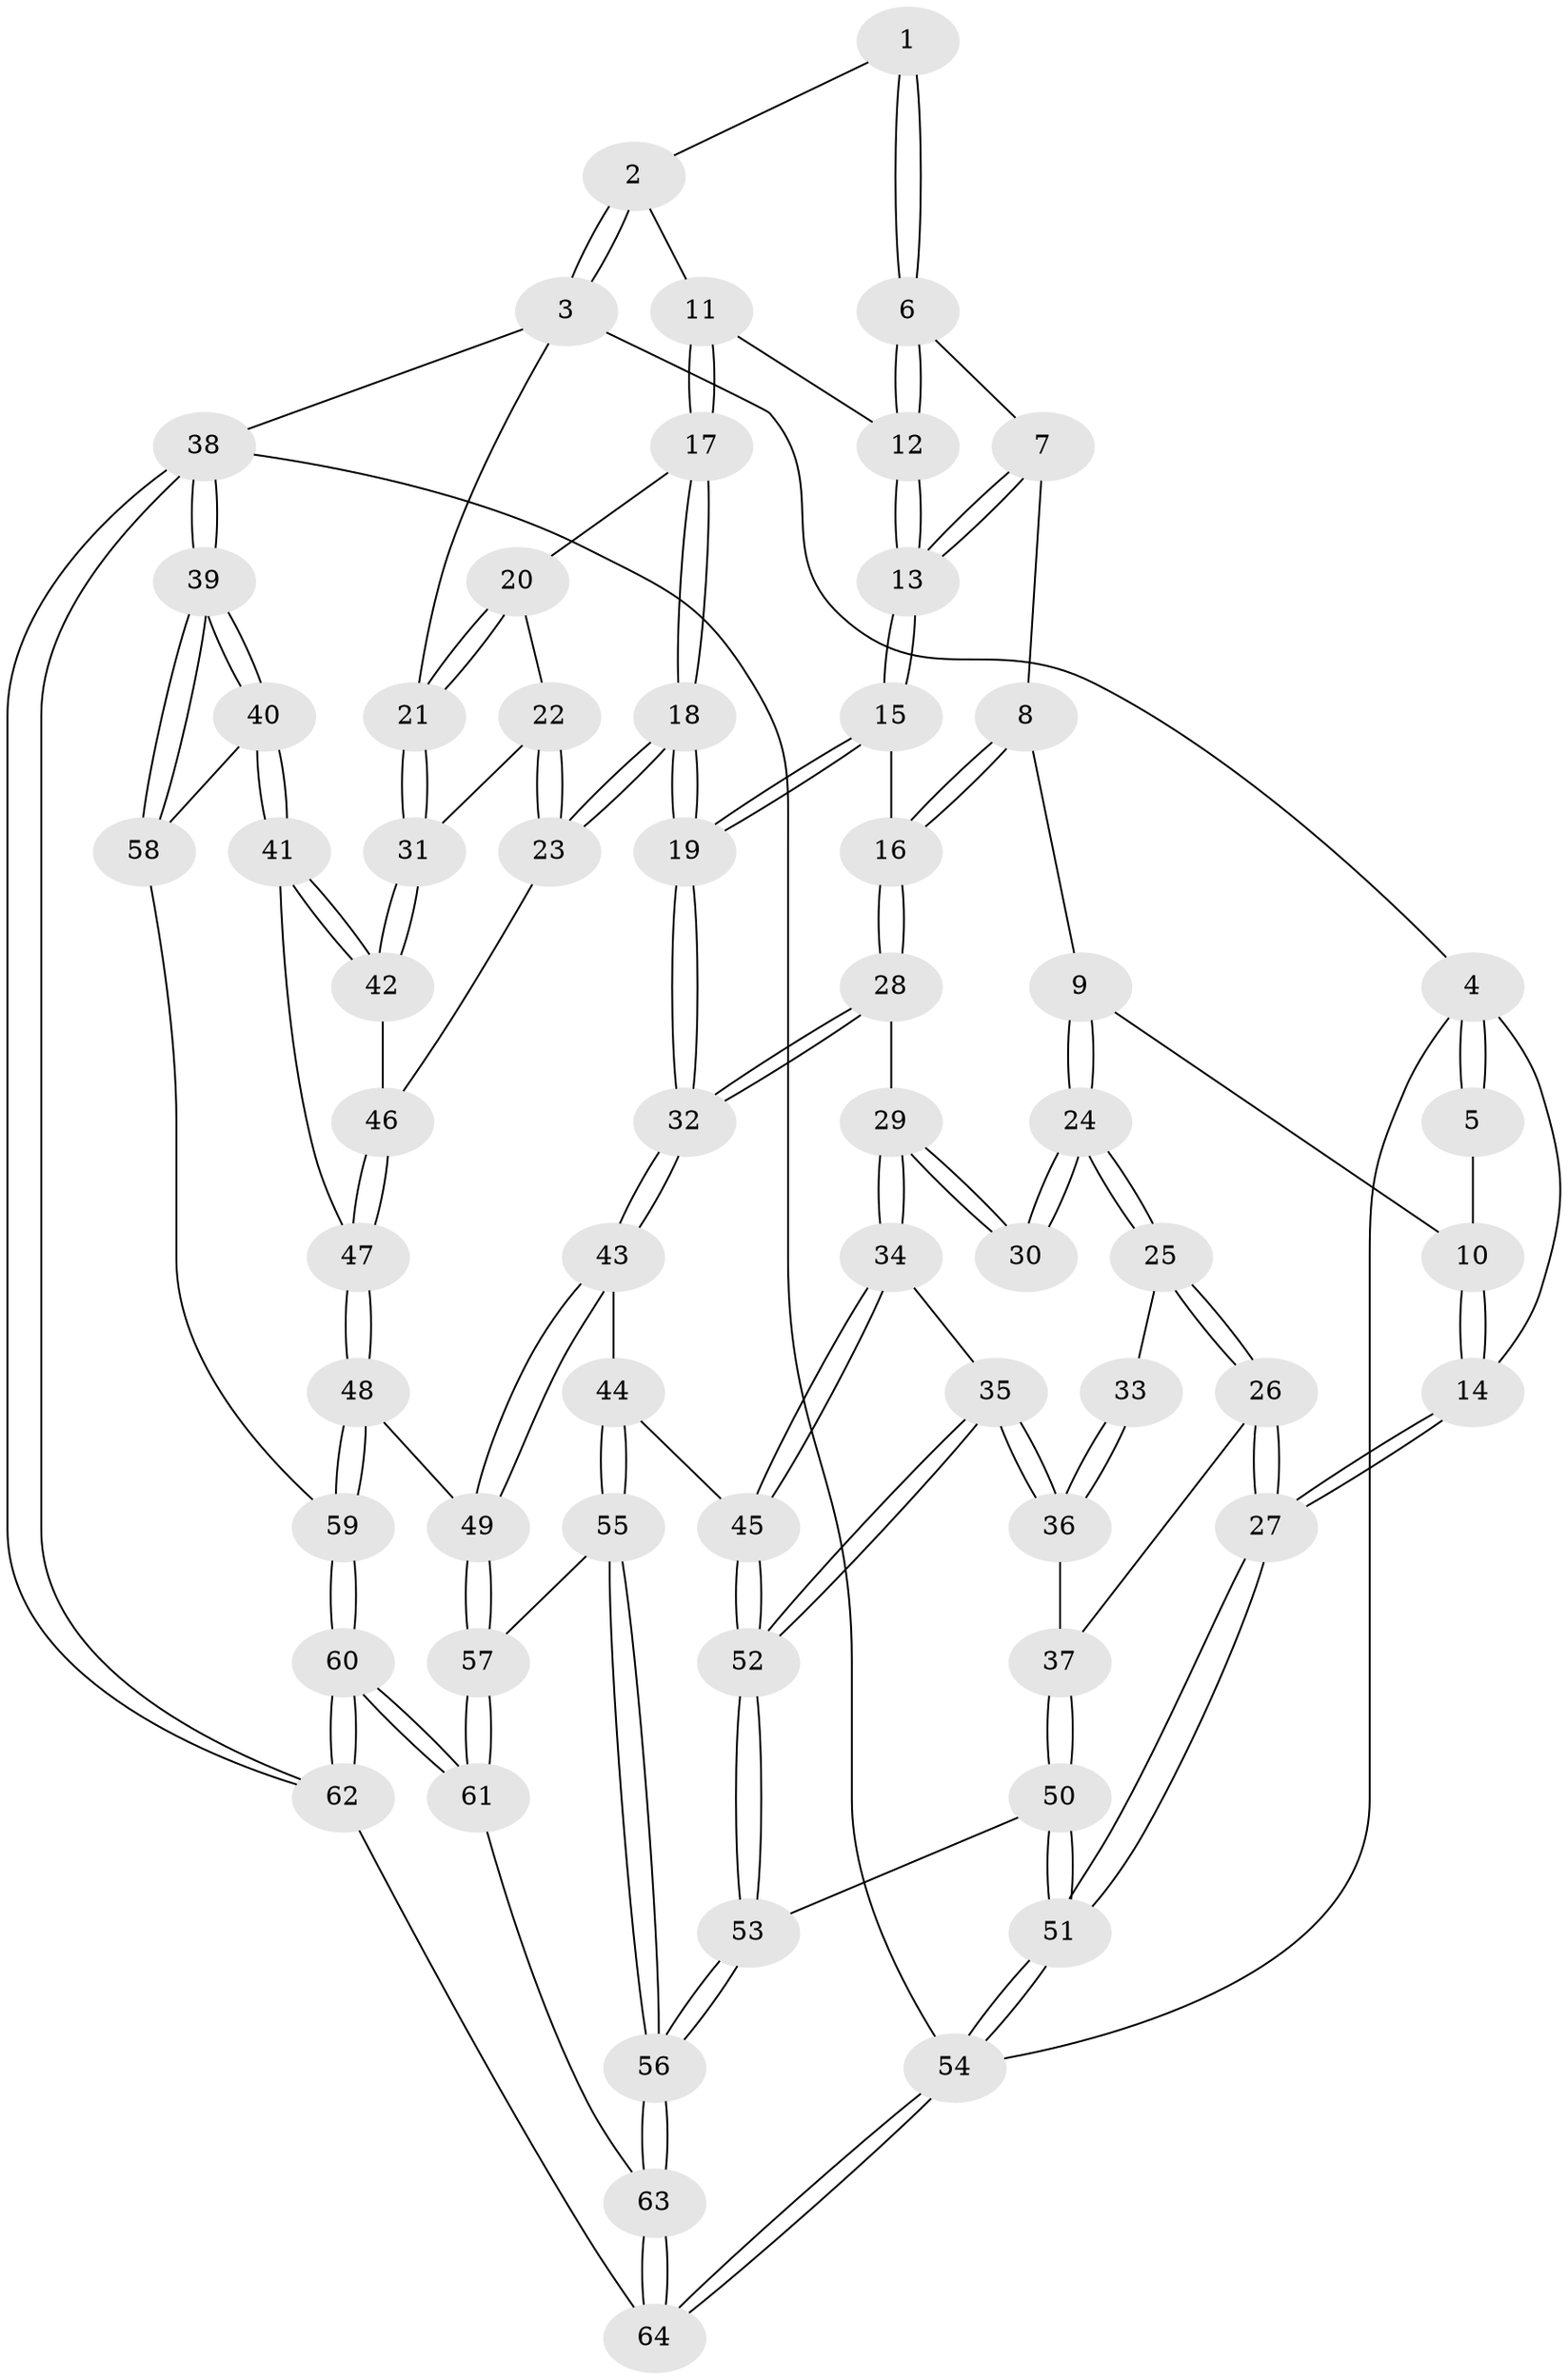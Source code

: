// coarse degree distribution, {5: 0.36363636363636365, 4: 0.3181818181818182, 6: 0.18181818181818182, 2: 0.045454545454545456, 3: 0.06818181818181818, 7: 0.022727272727272728}
// Generated by graph-tools (version 1.1) at 2025/21/03/04/25 18:21:24]
// undirected, 64 vertices, 157 edges
graph export_dot {
graph [start="1"]
  node [color=gray90,style=filled];
  1 [pos="+0.4945289736687388+0"];
  2 [pos="+0.6314655484848223+0"];
  3 [pos="+1+0"];
  4 [pos="+0+0"];
  5 [pos="+0.1464393082145863+0"];
  6 [pos="+0.48633203571432443+0"];
  7 [pos="+0.4193100215511682+0.014571653414014585"];
  8 [pos="+0.30840608694665167+0.11665823979836924"];
  9 [pos="+0.22835569265799946+0.12890121267768115"];
  10 [pos="+0.19944688992186246+0.0938948002703589"];
  11 [pos="+0.6822628341314657+0.1401466692259788"];
  12 [pos="+0.5840725383888583+0.10573607064208794"];
  13 [pos="+0.49389616821681415+0.179579802433242"];
  14 [pos="+0+0.1352642521215167"];
  15 [pos="+0.4881637131785285+0.21159393457000503"];
  16 [pos="+0.41795405838201793+0.2345781941047269"];
  17 [pos="+0.6899759990505909+0.14803748655417814"];
  18 [pos="+0.6339412990795935+0.3254539330830892"];
  19 [pos="+0.6291904233197175+0.32760892781624956"];
  20 [pos="+0.7142983911465719+0.14196521586484007"];
  21 [pos="+1+0"];
  22 [pos="+0.8303630441011683+0.21906950224405136"];
  23 [pos="+0.7830792503261493+0.353768252088295"];
  24 [pos="+0.21880165915722635+0.17117036142350128"];
  25 [pos="+0.06360729013502221+0.2735222040696975"];
  26 [pos="+0+0.30459842938384174"];
  27 [pos="+0+0.24929549744405075"];
  28 [pos="+0.36109137132669167+0.32139403790300125"];
  29 [pos="+0.324971801631058+0.32625323435539694"];
  30 [pos="+0.26147745702044506+0.28184287882915937"];
  31 [pos="+1+0"];
  32 [pos="+0.5304613105068344+0.49303163600704875"];
  33 [pos="+0.2081145065800896+0.3153658475447052"];
  34 [pos="+0.2825220216682709+0.4081626305381737"];
  35 [pos="+0.23123473377024445+0.4388037416933937"];
  36 [pos="+0.16517448360377016+0.3973393217305619"];
  37 [pos="+0.07199180670373449+0.39767393870908213"];
  38 [pos="+1+1"];
  39 [pos="+1+1"];
  40 [pos="+1+0.5372625094544575"];
  41 [pos="+1+0.5220116144725903"];
  42 [pos="+1+0.24967079722823182"];
  43 [pos="+0.5274733485514571+0.5239275437421815"];
  44 [pos="+0.4727063704600873+0.547046987925047"];
  45 [pos="+0.4066071907327262+0.5439805158092936"];
  46 [pos="+0.7848669605569235+0.3552442181265099"];
  47 [pos="+0.832709263023636+0.46662509612603437"];
  48 [pos="+0.7076129046806393+0.6461286379135608"];
  49 [pos="+0.5998698772545292+0.5935799145556822"];
  50 [pos="+0.10308737385698104+0.6707430693010599"];
  51 [pos="+0+0.6857284257728412"];
  52 [pos="+0.21673797509778517+0.5942141528672972"];
  53 [pos="+0.12864716896859127+0.6799506305514412"];
  54 [pos="+0+1"];
  55 [pos="+0.3542257569493893+0.8009546151340149"];
  56 [pos="+0.2317333863153444+0.839988460489255"];
  57 [pos="+0.47659422221885406+0.8270294618978483"];
  58 [pos="+0.7964723604427726+0.6843084328427554"];
  59 [pos="+0.7296949299640665+0.6812164475046064"];
  60 [pos="+0.6928598379090013+0.9886402284697329"];
  61 [pos="+0.5925259683590604+0.9280527098648319"];
  62 [pos="+0.7640148140137323+1"];
  63 [pos="+0.2079647864025692+0.9939841919277739"];
  64 [pos="+0.14895744440421518+1"];
  1 -- 2;
  1 -- 6;
  1 -- 6;
  2 -- 3;
  2 -- 3;
  2 -- 11;
  3 -- 4;
  3 -- 21;
  3 -- 38;
  4 -- 5;
  4 -- 5;
  4 -- 14;
  4 -- 54;
  5 -- 10;
  6 -- 7;
  6 -- 12;
  6 -- 12;
  7 -- 8;
  7 -- 13;
  7 -- 13;
  8 -- 9;
  8 -- 16;
  8 -- 16;
  9 -- 10;
  9 -- 24;
  9 -- 24;
  10 -- 14;
  10 -- 14;
  11 -- 12;
  11 -- 17;
  11 -- 17;
  12 -- 13;
  12 -- 13;
  13 -- 15;
  13 -- 15;
  14 -- 27;
  14 -- 27;
  15 -- 16;
  15 -- 19;
  15 -- 19;
  16 -- 28;
  16 -- 28;
  17 -- 18;
  17 -- 18;
  17 -- 20;
  18 -- 19;
  18 -- 19;
  18 -- 23;
  18 -- 23;
  19 -- 32;
  19 -- 32;
  20 -- 21;
  20 -- 21;
  20 -- 22;
  21 -- 31;
  21 -- 31;
  22 -- 23;
  22 -- 23;
  22 -- 31;
  23 -- 46;
  24 -- 25;
  24 -- 25;
  24 -- 30;
  24 -- 30;
  25 -- 26;
  25 -- 26;
  25 -- 33;
  26 -- 27;
  26 -- 27;
  26 -- 37;
  27 -- 51;
  27 -- 51;
  28 -- 29;
  28 -- 32;
  28 -- 32;
  29 -- 30;
  29 -- 30;
  29 -- 34;
  29 -- 34;
  31 -- 42;
  31 -- 42;
  32 -- 43;
  32 -- 43;
  33 -- 36;
  33 -- 36;
  34 -- 35;
  34 -- 45;
  34 -- 45;
  35 -- 36;
  35 -- 36;
  35 -- 52;
  35 -- 52;
  36 -- 37;
  37 -- 50;
  37 -- 50;
  38 -- 39;
  38 -- 39;
  38 -- 62;
  38 -- 62;
  38 -- 54;
  39 -- 40;
  39 -- 40;
  39 -- 58;
  39 -- 58;
  40 -- 41;
  40 -- 41;
  40 -- 58;
  41 -- 42;
  41 -- 42;
  41 -- 47;
  42 -- 46;
  43 -- 44;
  43 -- 49;
  43 -- 49;
  44 -- 45;
  44 -- 55;
  44 -- 55;
  45 -- 52;
  45 -- 52;
  46 -- 47;
  46 -- 47;
  47 -- 48;
  47 -- 48;
  48 -- 49;
  48 -- 59;
  48 -- 59;
  49 -- 57;
  49 -- 57;
  50 -- 51;
  50 -- 51;
  50 -- 53;
  51 -- 54;
  51 -- 54;
  52 -- 53;
  52 -- 53;
  53 -- 56;
  53 -- 56;
  54 -- 64;
  54 -- 64;
  55 -- 56;
  55 -- 56;
  55 -- 57;
  56 -- 63;
  56 -- 63;
  57 -- 61;
  57 -- 61;
  58 -- 59;
  59 -- 60;
  59 -- 60;
  60 -- 61;
  60 -- 61;
  60 -- 62;
  60 -- 62;
  61 -- 63;
  62 -- 64;
  63 -- 64;
  63 -- 64;
}
